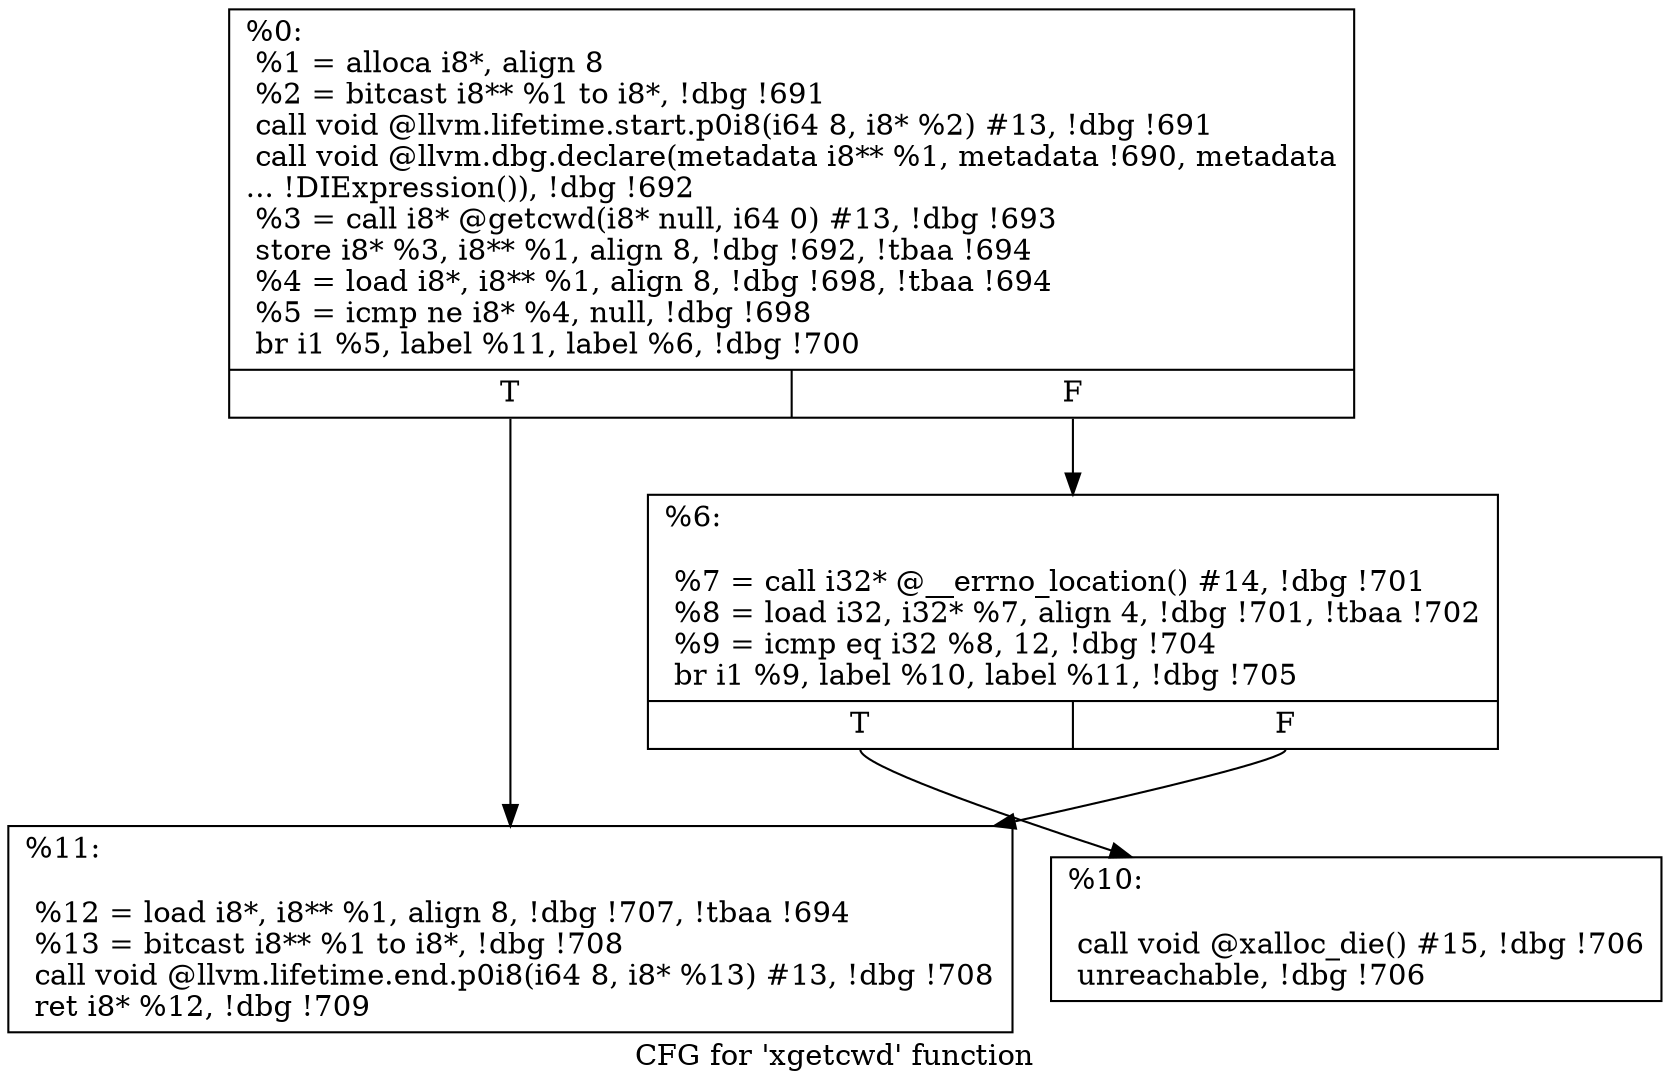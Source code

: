 digraph "CFG for 'xgetcwd' function" {
	label="CFG for 'xgetcwd' function";

	Node0x25e12b0 [shape=record,label="{%0:\l  %1 = alloca i8*, align 8\l  %2 = bitcast i8** %1 to i8*, !dbg !691\l  call void @llvm.lifetime.start.p0i8(i64 8, i8* %2) #13, !dbg !691\l  call void @llvm.dbg.declare(metadata i8** %1, metadata !690, metadata\l... !DIExpression()), !dbg !692\l  %3 = call i8* @getcwd(i8* null, i64 0) #13, !dbg !693\l  store i8* %3, i8** %1, align 8, !dbg !692, !tbaa !694\l  %4 = load i8*, i8** %1, align 8, !dbg !698, !tbaa !694\l  %5 = icmp ne i8* %4, null, !dbg !698\l  br i1 %5, label %11, label %6, !dbg !700\l|{<s0>T|<s1>F}}"];
	Node0x25e12b0:s0 -> Node0x25e1830;
	Node0x25e12b0:s1 -> Node0x25e1790;
	Node0x25e1790 [shape=record,label="{%6:\l\l  %7 = call i32* @__errno_location() #14, !dbg !701\l  %8 = load i32, i32* %7, align 4, !dbg !701, !tbaa !702\l  %9 = icmp eq i32 %8, 12, !dbg !704\l  br i1 %9, label %10, label %11, !dbg !705\l|{<s0>T|<s1>F}}"];
	Node0x25e1790:s0 -> Node0x25e17e0;
	Node0x25e1790:s1 -> Node0x25e1830;
	Node0x25e17e0 [shape=record,label="{%10:\l\l  call void @xalloc_die() #15, !dbg !706\l  unreachable, !dbg !706\l}"];
	Node0x25e1830 [shape=record,label="{%11:\l\l  %12 = load i8*, i8** %1, align 8, !dbg !707, !tbaa !694\l  %13 = bitcast i8** %1 to i8*, !dbg !708\l  call void @llvm.lifetime.end.p0i8(i64 8, i8* %13) #13, !dbg !708\l  ret i8* %12, !dbg !709\l}"];
}
